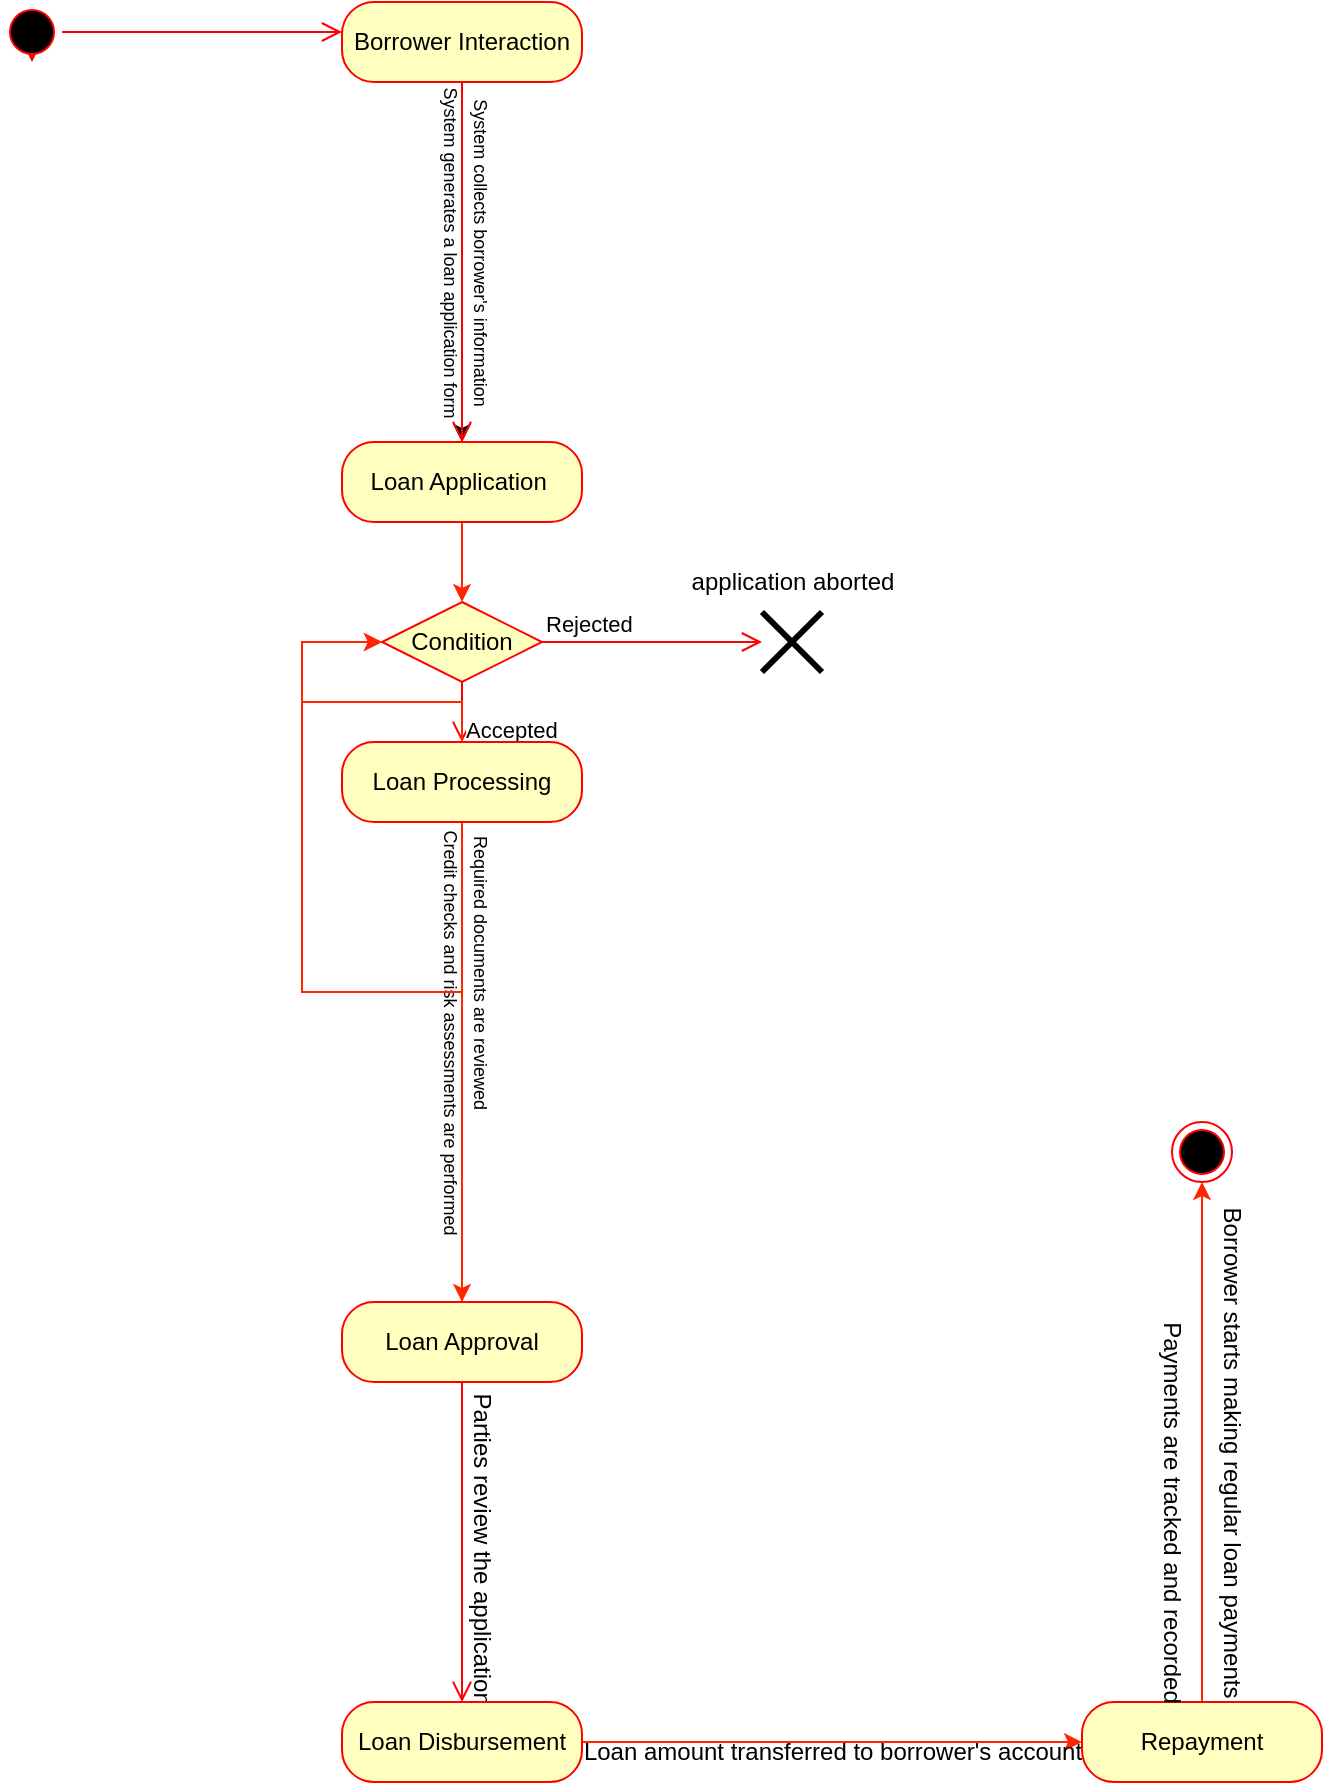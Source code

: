 <mxfile version="21.6.7" type="github">
  <diagram name="Page-1" id="2i3m8kltYyu7kxJy7IRQ">
    <mxGraphModel dx="986" dy="649" grid="1" gridSize="10" guides="1" tooltips="1" connect="1" arrows="1" fold="1" page="1" pageScale="1" pageWidth="850" pageHeight="1100" math="0" shadow="0">
      <root>
        <mxCell id="0" />
        <mxCell id="1" parent="0" />
        <mxCell id="GTQ86Q2XX04762isqP1n-2" value="" style="edgeStyle=orthogonalEdgeStyle;html=1;verticalAlign=bottom;endArrow=open;endSize=8;strokeColor=#ff0000;rounded=0;" edge="1" source="GTQ86Q2XX04762isqP1n-1" parent="1">
          <mxGeometry relative="1" as="geometry">
            <mxPoint x="290" y="165" as="targetPoint" />
            <mxPoint x="140" y="160" as="sourcePoint" />
          </mxGeometry>
        </mxCell>
        <mxCell id="GTQ86Q2XX04762isqP1n-3" value="" style="edgeStyle=orthogonalEdgeStyle;html=1;verticalAlign=bottom;endArrow=open;endSize=8;strokeColor=#ff0000;rounded=0;" edge="1" parent="1" target="GTQ86Q2XX04762isqP1n-1">
          <mxGeometry relative="1" as="geometry">
            <mxPoint x="470" y="160" as="targetPoint" />
            <mxPoint x="140" y="160" as="sourcePoint" />
          </mxGeometry>
        </mxCell>
        <mxCell id="GTQ86Q2XX04762isqP1n-1" value="" style="ellipse;html=1;shape=startState;fillColor=#000000;strokeColor=#ff0000;" vertex="1" parent="1">
          <mxGeometry x="120" y="150" width="30" height="30" as="geometry" />
        </mxCell>
        <mxCell id="GTQ86Q2XX04762isqP1n-16" value="" style="edgeStyle=orthogonalEdgeStyle;rounded=0;orthogonalLoop=1;jettySize=auto;html=1;" edge="1" parent="1" source="GTQ86Q2XX04762isqP1n-5" target="GTQ86Q2XX04762isqP1n-12">
          <mxGeometry relative="1" as="geometry" />
        </mxCell>
        <mxCell id="GTQ86Q2XX04762isqP1n-5" value="Borrower Interaction" style="rounded=1;whiteSpace=wrap;html=1;arcSize=40;fontColor=#000000;fillColor=#ffffc0;strokeColor=#ff0000;" vertex="1" parent="1">
          <mxGeometry x="290" y="150" width="120" height="40" as="geometry" />
        </mxCell>
        <mxCell id="GTQ86Q2XX04762isqP1n-6" value="" style="edgeStyle=orthogonalEdgeStyle;html=1;verticalAlign=bottom;endArrow=open;endSize=8;strokeColor=#ff0000;rounded=0;" edge="1" source="GTQ86Q2XX04762isqP1n-5" parent="1" target="GTQ86Q2XX04762isqP1n-12">
          <mxGeometry relative="1" as="geometry">
            <mxPoint x="350" y="250" as="targetPoint" />
          </mxGeometry>
        </mxCell>
        <mxCell id="GTQ86Q2XX04762isqP1n-49" value="" style="edgeStyle=orthogonalEdgeStyle;rounded=0;orthogonalLoop=1;jettySize=auto;html=1;fillColor=#f8cecc;strokeColor=#ff2600;" edge="1" parent="1" source="GTQ86Q2XX04762isqP1n-12" target="GTQ86Q2XX04762isqP1n-42">
          <mxGeometry relative="1" as="geometry" />
        </mxCell>
        <mxCell id="GTQ86Q2XX04762isqP1n-12" value="Loan Application&amp;nbsp;" style="rounded=1;whiteSpace=wrap;html=1;arcSize=40;fontColor=#000000;fillColor=#ffffc0;strokeColor=#ff0000;" vertex="1" parent="1">
          <mxGeometry x="290" y="370" width="120" height="40" as="geometry" />
        </mxCell>
        <mxCell id="GTQ86Q2XX04762isqP1n-17" value="&lt;font style=&quot;font-size: 9px;&quot;&gt;System collects borrower&#39;s information&lt;/font&gt;" style="text;html=1;align=center;verticalAlign=middle;resizable=0;points=[];autosize=1;strokeColor=none;fillColor=none;rotation=90;" vertex="1" parent="1">
          <mxGeometry x="270" y="260" width="180" height="30" as="geometry" />
        </mxCell>
        <mxCell id="GTQ86Q2XX04762isqP1n-20" value="&lt;font style=&quot;font-size: 9px;&quot;&gt;System generates a loan application form&lt;/font&gt;" style="text;html=1;align=center;verticalAlign=middle;resizable=0;points=[];autosize=1;strokeColor=none;fillColor=none;rotation=90;" vertex="1" parent="1">
          <mxGeometry x="250" y="260" width="190" height="30" as="geometry" />
        </mxCell>
        <mxCell id="GTQ86Q2XX04762isqP1n-42" value="Condition" style="rhombus;whiteSpace=wrap;html=1;fontColor=#000000;fillColor=#ffffc0;strokeColor=#ff0000;" vertex="1" parent="1">
          <mxGeometry x="310" y="450" width="80" height="40" as="geometry" />
        </mxCell>
        <mxCell id="GTQ86Q2XX04762isqP1n-43" value="Rejected" style="edgeStyle=orthogonalEdgeStyle;html=1;align=left;verticalAlign=bottom;endArrow=open;endSize=8;strokeColor=#ff0000;rounded=0;" edge="1" source="GTQ86Q2XX04762isqP1n-42" parent="1">
          <mxGeometry x="-1" relative="1" as="geometry">
            <mxPoint x="500" y="470" as="targetPoint" />
          </mxGeometry>
        </mxCell>
        <mxCell id="GTQ86Q2XX04762isqP1n-44" value="Accepted" style="edgeStyle=orthogonalEdgeStyle;html=1;align=left;verticalAlign=top;endArrow=open;endSize=8;strokeColor=#ff0000;rounded=0;" edge="1" source="GTQ86Q2XX04762isqP1n-42" parent="1">
          <mxGeometry x="-0.344" relative="1" as="geometry">
            <mxPoint x="350" y="520" as="targetPoint" />
            <mxPoint y="1" as="offset" />
          </mxGeometry>
        </mxCell>
        <mxCell id="GTQ86Q2XX04762isqP1n-56" value="" style="shape=umlDestroy;whiteSpace=wrap;html=1;strokeWidth=3;targetShapes=umlLifeline;" vertex="1" parent="1">
          <mxGeometry x="500" y="455" width="30" height="30" as="geometry" />
        </mxCell>
        <mxCell id="GTQ86Q2XX04762isqP1n-59" value="application aborted" style="text;html=1;align=center;verticalAlign=middle;resizable=0;points=[];autosize=1;strokeColor=none;fillColor=none;" vertex="1" parent="1">
          <mxGeometry x="455" y="425" width="120" height="30" as="geometry" />
        </mxCell>
        <mxCell id="GTQ86Q2XX04762isqP1n-68" value="" style="edgeStyle=orthogonalEdgeStyle;rounded=0;orthogonalLoop=1;jettySize=auto;html=1;fillColor=#f8cecc;strokeColor=#ff2600;" edge="1" parent="1" source="GTQ86Q2XX04762isqP1n-62">
          <mxGeometry relative="1" as="geometry">
            <mxPoint x="350" y="800" as="targetPoint" />
          </mxGeometry>
        </mxCell>
        <mxCell id="GTQ86Q2XX04762isqP1n-92" value="" style="edgeStyle=orthogonalEdgeStyle;rounded=0;orthogonalLoop=1;jettySize=auto;html=1;entryX=0;entryY=0.5;entryDx=0;entryDy=0;strokeColor=#ff2600;" edge="1" parent="1" source="GTQ86Q2XX04762isqP1n-62" target="GTQ86Q2XX04762isqP1n-42">
          <mxGeometry relative="1" as="geometry">
            <mxPoint x="210" y="540" as="targetPoint" />
          </mxGeometry>
        </mxCell>
        <mxCell id="GTQ86Q2XX04762isqP1n-62" value="Loan Processing" style="rounded=1;whiteSpace=wrap;html=1;arcSize=40;fontColor=#000000;fillColor=#ffffc0;strokeColor=#ff0000;" vertex="1" parent="1">
          <mxGeometry x="290" y="520" width="120" height="40" as="geometry" />
        </mxCell>
        <mxCell id="GTQ86Q2XX04762isqP1n-64" value="&lt;font style=&quot;font-size: 9px;&quot;&gt;Credit checks and risk assessments are performed&lt;/font&gt;" style="text;html=1;align=center;verticalAlign=middle;resizable=0;points=[];autosize=1;strokeColor=none;fillColor=none;rotation=90;" vertex="1" parent="1">
          <mxGeometry x="230" y="650" width="230" height="30" as="geometry" />
        </mxCell>
        <mxCell id="GTQ86Q2XX04762isqP1n-65" value="&lt;font style=&quot;font-size: 9px;&quot;&gt;Required documents are reviewed&lt;/font&gt;" style="text;html=1;align=center;verticalAlign=middle;resizable=0;points=[];autosize=1;strokeColor=none;fillColor=none;rotation=90;" vertex="1" parent="1">
          <mxGeometry x="280" y="620" width="160" height="30" as="geometry" />
        </mxCell>
        <mxCell id="GTQ86Q2XX04762isqP1n-88" value="" style="edgeStyle=orthogonalEdgeStyle;rounded=0;orthogonalLoop=1;jettySize=auto;html=1;entryX=0;entryY=0.5;entryDx=0;entryDy=0;strokeColor=#ff2600;" edge="1" parent="1" source="GTQ86Q2XX04762isqP1n-75" target="GTQ86Q2XX04762isqP1n-42">
          <mxGeometry relative="1" as="geometry">
            <mxPoint x="210" y="820.0" as="targetPoint" />
          </mxGeometry>
        </mxCell>
        <mxCell id="GTQ86Q2XX04762isqP1n-75" value="Loan Approval" style="rounded=1;whiteSpace=wrap;html=1;arcSize=40;fontColor=#000000;fillColor=#ffffc0;strokeColor=#ff0000;" vertex="1" parent="1">
          <mxGeometry x="290" y="800" width="120" height="40" as="geometry" />
        </mxCell>
        <mxCell id="GTQ86Q2XX04762isqP1n-76" value="" style="edgeStyle=orthogonalEdgeStyle;html=1;verticalAlign=bottom;endArrow=open;endSize=8;strokeColor=#ff0000;rounded=0;" edge="1" source="GTQ86Q2XX04762isqP1n-75" parent="1">
          <mxGeometry relative="1" as="geometry">
            <mxPoint x="350" y="1000" as="targetPoint" />
            <Array as="points">
              <mxPoint x="350" y="860" />
              <mxPoint x="350" y="860" />
            </Array>
          </mxGeometry>
        </mxCell>
        <mxCell id="GTQ86Q2XX04762isqP1n-77" value="Parties review the application&amp;nbsp;" style="text;html=1;align=center;verticalAlign=middle;resizable=0;points=[];autosize=1;strokeColor=none;fillColor=none;rotation=90;" vertex="1" parent="1">
          <mxGeometry x="270" y="910" width="180" height="30" as="geometry" />
        </mxCell>
        <mxCell id="GTQ86Q2XX04762isqP1n-85" value="" style="edgeStyle=orthogonalEdgeStyle;rounded=0;orthogonalLoop=1;jettySize=auto;html=1;strokeColor=#ff2600;" edge="1" parent="1" source="GTQ86Q2XX04762isqP1n-82">
          <mxGeometry relative="1" as="geometry">
            <mxPoint x="660" y="1020" as="targetPoint" />
          </mxGeometry>
        </mxCell>
        <mxCell id="GTQ86Q2XX04762isqP1n-82" value="Loan Disbursement" style="rounded=1;whiteSpace=wrap;html=1;arcSize=40;fontColor=#000000;fillColor=#ffffc0;strokeColor=#ff0000;" vertex="1" parent="1">
          <mxGeometry x="290" y="1000" width="120" height="40" as="geometry" />
        </mxCell>
        <mxCell id="GTQ86Q2XX04762isqP1n-93" value="Loan amount transferred to borrower&#39;s account" style="text;html=1;align=center;verticalAlign=middle;resizable=0;points=[];autosize=1;strokeColor=none;fillColor=none;" vertex="1" parent="1">
          <mxGeometry x="400" y="1010" width="270" height="30" as="geometry" />
        </mxCell>
        <mxCell id="GTQ86Q2XX04762isqP1n-97" value="" style="edgeStyle=orthogonalEdgeStyle;rounded=0;orthogonalLoop=1;jettySize=auto;html=1;strokeColor=#ff2600;" edge="1" parent="1" source="GTQ86Q2XX04762isqP1n-94">
          <mxGeometry relative="1" as="geometry">
            <mxPoint x="720" y="740" as="targetPoint" />
          </mxGeometry>
        </mxCell>
        <mxCell id="GTQ86Q2XX04762isqP1n-94" value="Repayment" style="rounded=1;whiteSpace=wrap;html=1;arcSize=40;fontColor=#000000;fillColor=#ffffc0;strokeColor=#ff0000;" vertex="1" parent="1">
          <mxGeometry x="660" y="1000" width="120" height="40" as="geometry" />
        </mxCell>
        <mxCell id="GTQ86Q2XX04762isqP1n-98" value="Borrower starts making regular loan payments" style="text;html=1;align=center;verticalAlign=middle;resizable=0;points=[];autosize=1;strokeColor=none;fillColor=none;rotation=90;" vertex="1" parent="1">
          <mxGeometry x="600" y="860" width="270" height="30" as="geometry" />
        </mxCell>
        <mxCell id="GTQ86Q2XX04762isqP1n-99" value="Payments are tracked and recorded" style="text;html=1;align=center;verticalAlign=middle;resizable=0;points=[];autosize=1;strokeColor=none;fillColor=none;rotation=90;" vertex="1" parent="1">
          <mxGeometry x="600" y="890" width="210" height="30" as="geometry" />
        </mxCell>
        <mxCell id="GTQ86Q2XX04762isqP1n-100" value="" style="ellipse;html=1;shape=endState;fillColor=#000000;strokeColor=#ff0000;" vertex="1" parent="1">
          <mxGeometry x="705" y="710" width="30" height="30" as="geometry" />
        </mxCell>
      </root>
    </mxGraphModel>
  </diagram>
</mxfile>
